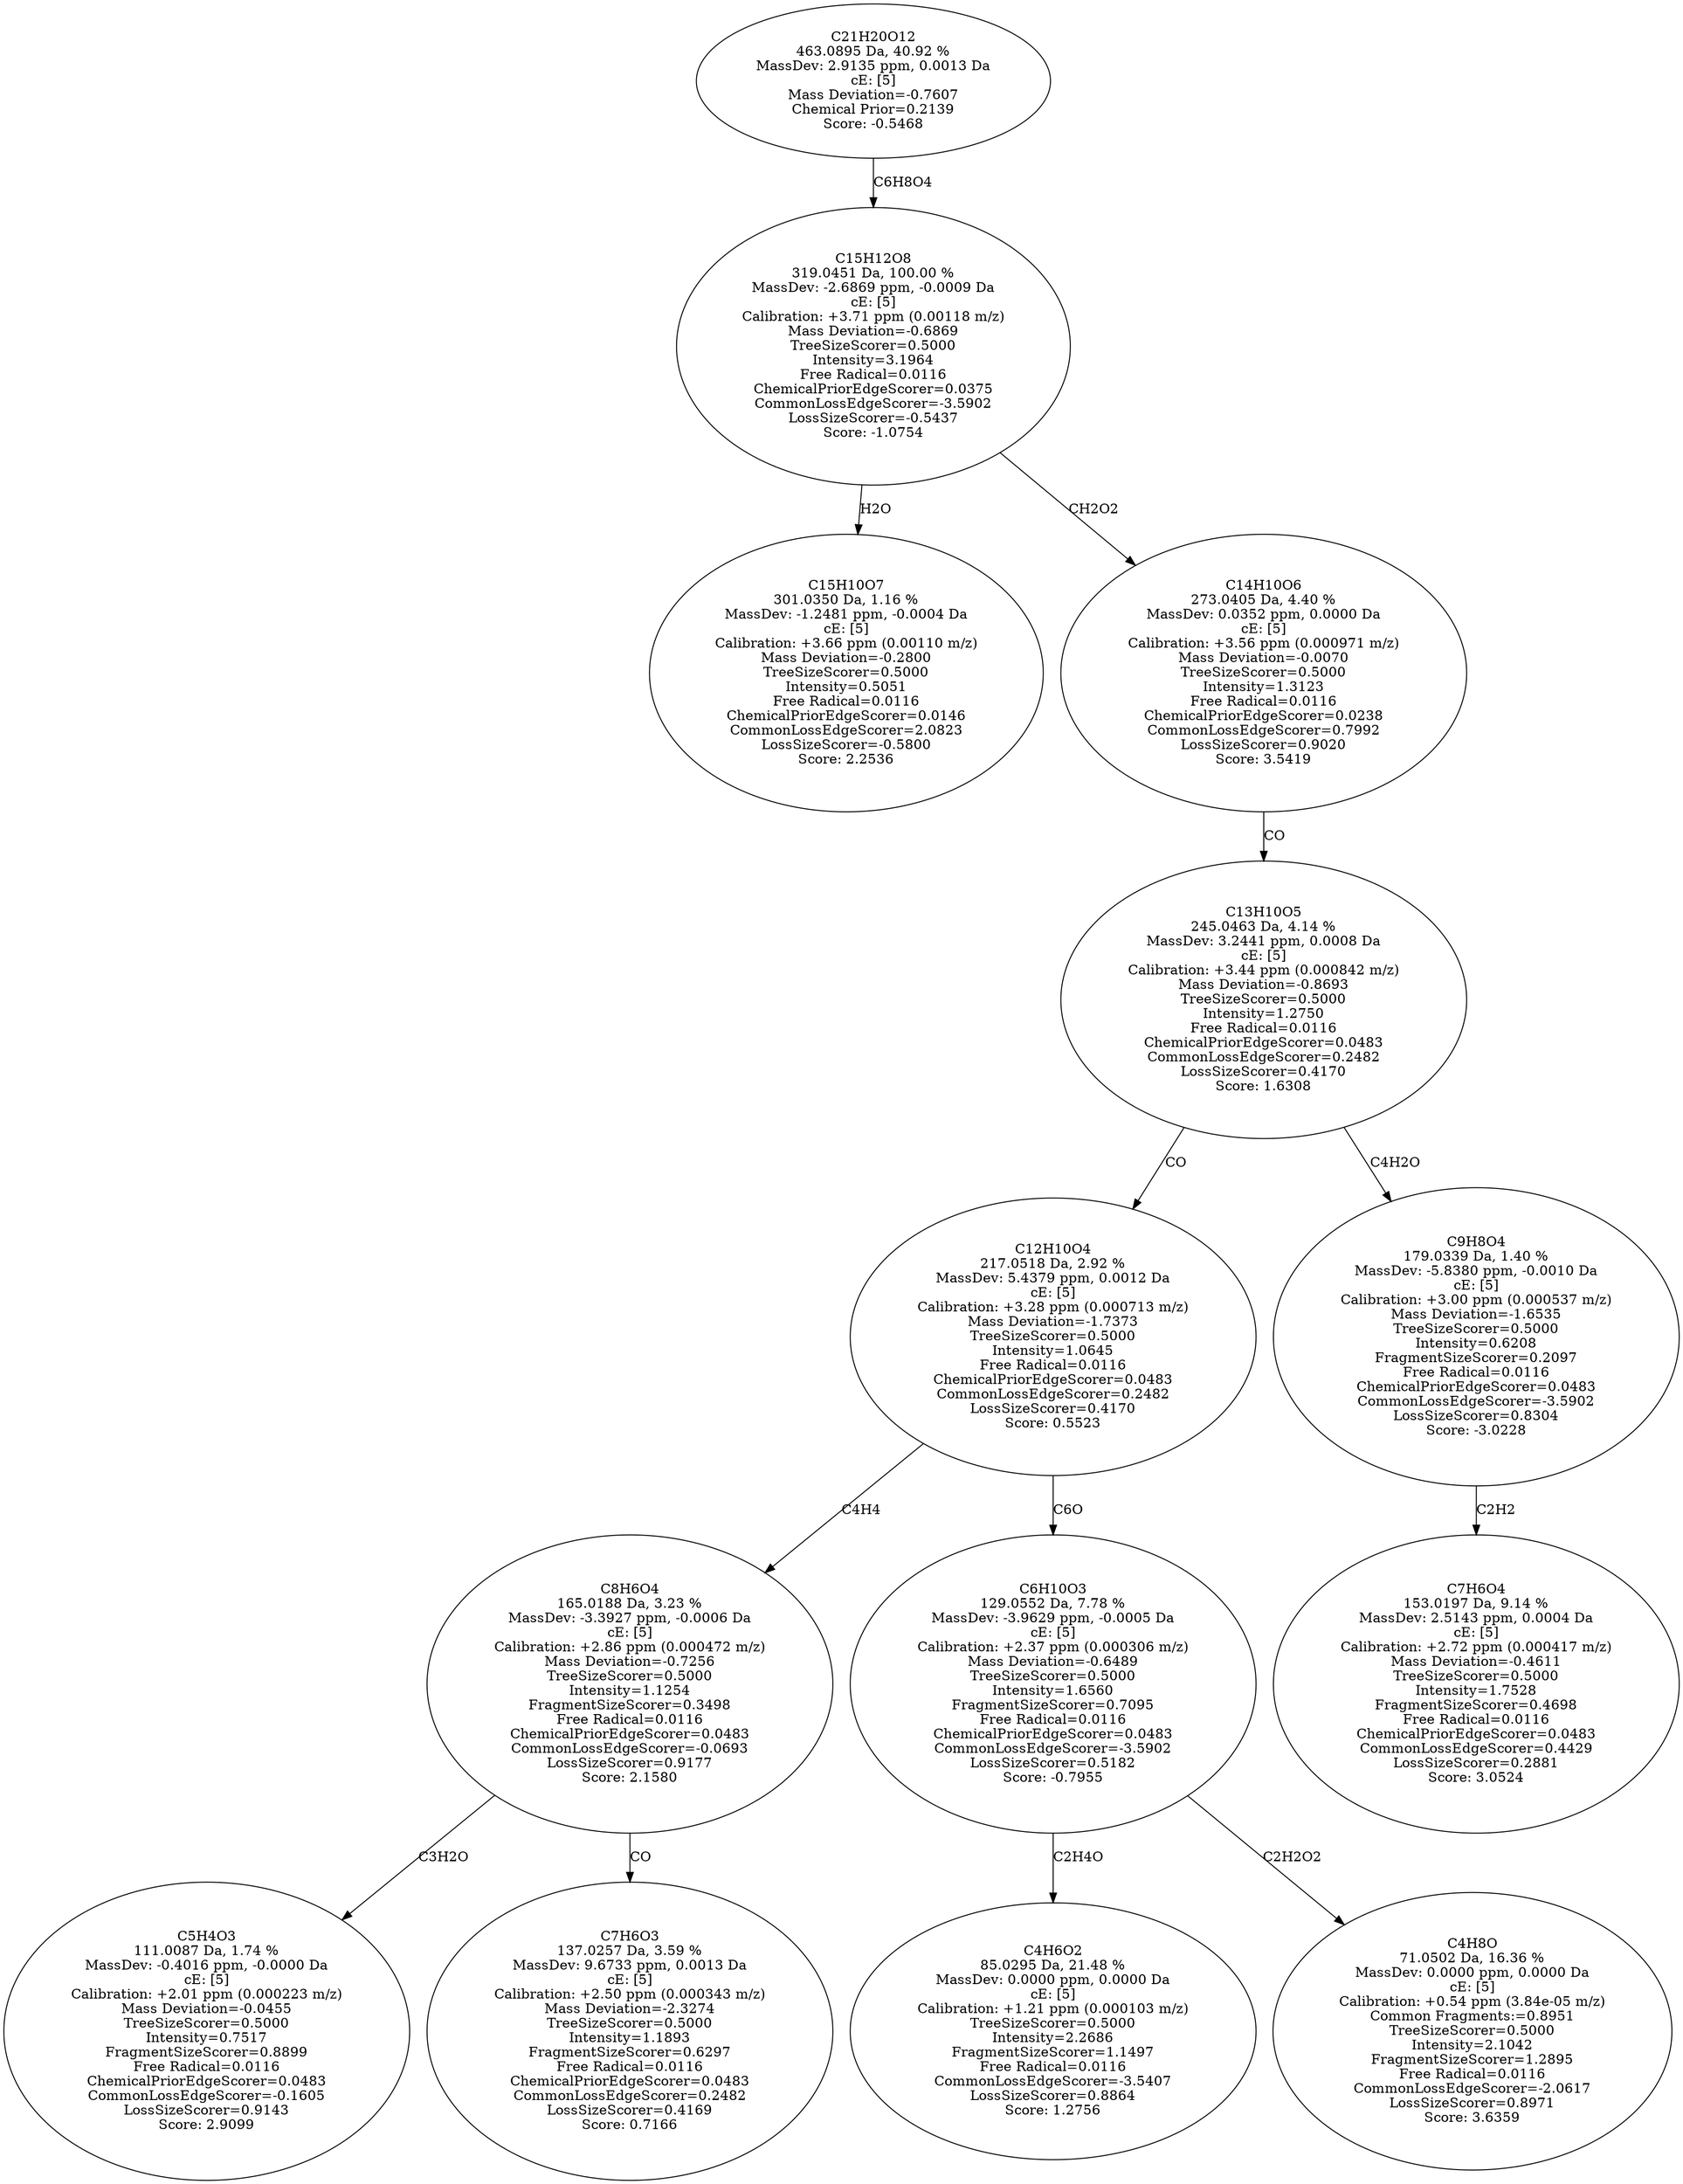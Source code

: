 strict digraph {
v1 [label="C15H10O7\n301.0350 Da, 1.16 %\nMassDev: -1.2481 ppm, -0.0004 Da\ncE: [5]\nCalibration: +3.66 ppm (0.00110 m/z)\nMass Deviation=-0.2800\nTreeSizeScorer=0.5000\nIntensity=0.5051\nFree Radical=0.0116\nChemicalPriorEdgeScorer=0.0146\nCommonLossEdgeScorer=2.0823\nLossSizeScorer=-0.5800\nScore: 2.2536"];
v2 [label="C5H4O3\n111.0087 Da, 1.74 %\nMassDev: -0.4016 ppm, -0.0000 Da\ncE: [5]\nCalibration: +2.01 ppm (0.000223 m/z)\nMass Deviation=-0.0455\nTreeSizeScorer=0.5000\nIntensity=0.7517\nFragmentSizeScorer=0.8899\nFree Radical=0.0116\nChemicalPriorEdgeScorer=0.0483\nCommonLossEdgeScorer=-0.1605\nLossSizeScorer=0.9143\nScore: 2.9099"];
v3 [label="C7H6O3\n137.0257 Da, 3.59 %\nMassDev: 9.6733 ppm, 0.0013 Da\ncE: [5]\nCalibration: +2.50 ppm (0.000343 m/z)\nMass Deviation=-2.3274\nTreeSizeScorer=0.5000\nIntensity=1.1893\nFragmentSizeScorer=0.6297\nFree Radical=0.0116\nChemicalPriorEdgeScorer=0.0483\nCommonLossEdgeScorer=0.2482\nLossSizeScorer=0.4169\nScore: 0.7166"];
v4 [label="C8H6O4\n165.0188 Da, 3.23 %\nMassDev: -3.3927 ppm, -0.0006 Da\ncE: [5]\nCalibration: +2.86 ppm (0.000472 m/z)\nMass Deviation=-0.7256\nTreeSizeScorer=0.5000\nIntensity=1.1254\nFragmentSizeScorer=0.3498\nFree Radical=0.0116\nChemicalPriorEdgeScorer=0.0483\nCommonLossEdgeScorer=-0.0693\nLossSizeScorer=0.9177\nScore: 2.1580"];
v5 [label="C4H6O2\n85.0295 Da, 21.48 %\nMassDev: 0.0000 ppm, 0.0000 Da\ncE: [5]\nCalibration: +1.21 ppm (0.000103 m/z)\nTreeSizeScorer=0.5000\nIntensity=2.2686\nFragmentSizeScorer=1.1497\nFree Radical=0.0116\nCommonLossEdgeScorer=-3.5407\nLossSizeScorer=0.8864\nScore: 1.2756"];
v6 [label="C4H8O\n71.0502 Da, 16.36 %\nMassDev: 0.0000 ppm, 0.0000 Da\ncE: [5]\nCalibration: +0.54 ppm (3.84e-05 m/z)\nCommon Fragments:=0.8951\nTreeSizeScorer=0.5000\nIntensity=2.1042\nFragmentSizeScorer=1.2895\nFree Radical=0.0116\nCommonLossEdgeScorer=-2.0617\nLossSizeScorer=0.8971\nScore: 3.6359"];
v7 [label="C6H10O3\n129.0552 Da, 7.78 %\nMassDev: -3.9629 ppm, -0.0005 Da\ncE: [5]\nCalibration: +2.37 ppm (0.000306 m/z)\nMass Deviation=-0.6489\nTreeSizeScorer=0.5000\nIntensity=1.6560\nFragmentSizeScorer=0.7095\nFree Radical=0.0116\nChemicalPriorEdgeScorer=0.0483\nCommonLossEdgeScorer=-3.5902\nLossSizeScorer=0.5182\nScore: -0.7955"];
v8 [label="C12H10O4\n217.0518 Da, 2.92 %\nMassDev: 5.4379 ppm, 0.0012 Da\ncE: [5]\nCalibration: +3.28 ppm (0.000713 m/z)\nMass Deviation=-1.7373\nTreeSizeScorer=0.5000\nIntensity=1.0645\nFree Radical=0.0116\nChemicalPriorEdgeScorer=0.0483\nCommonLossEdgeScorer=0.2482\nLossSizeScorer=0.4170\nScore: 0.5523"];
v9 [label="C7H6O4\n153.0197 Da, 9.14 %\nMassDev: 2.5143 ppm, 0.0004 Da\ncE: [5]\nCalibration: +2.72 ppm (0.000417 m/z)\nMass Deviation=-0.4611\nTreeSizeScorer=0.5000\nIntensity=1.7528\nFragmentSizeScorer=0.4698\nFree Radical=0.0116\nChemicalPriorEdgeScorer=0.0483\nCommonLossEdgeScorer=0.4429\nLossSizeScorer=0.2881\nScore: 3.0524"];
v10 [label="C9H8O4\n179.0339 Da, 1.40 %\nMassDev: -5.8380 ppm, -0.0010 Da\ncE: [5]\nCalibration: +3.00 ppm (0.000537 m/z)\nMass Deviation=-1.6535\nTreeSizeScorer=0.5000\nIntensity=0.6208\nFragmentSizeScorer=0.2097\nFree Radical=0.0116\nChemicalPriorEdgeScorer=0.0483\nCommonLossEdgeScorer=-3.5902\nLossSizeScorer=0.8304\nScore: -3.0228"];
v11 [label="C13H10O5\n245.0463 Da, 4.14 %\nMassDev: 3.2441 ppm, 0.0008 Da\ncE: [5]\nCalibration: +3.44 ppm (0.000842 m/z)\nMass Deviation=-0.8693\nTreeSizeScorer=0.5000\nIntensity=1.2750\nFree Radical=0.0116\nChemicalPriorEdgeScorer=0.0483\nCommonLossEdgeScorer=0.2482\nLossSizeScorer=0.4170\nScore: 1.6308"];
v12 [label="C14H10O6\n273.0405 Da, 4.40 %\nMassDev: 0.0352 ppm, 0.0000 Da\ncE: [5]\nCalibration: +3.56 ppm (0.000971 m/z)\nMass Deviation=-0.0070\nTreeSizeScorer=0.5000\nIntensity=1.3123\nFree Radical=0.0116\nChemicalPriorEdgeScorer=0.0238\nCommonLossEdgeScorer=0.7992\nLossSizeScorer=0.9020\nScore: 3.5419"];
v13 [label="C15H12O8\n319.0451 Da, 100.00 %\nMassDev: -2.6869 ppm, -0.0009 Da\ncE: [5]\nCalibration: +3.71 ppm (0.00118 m/z)\nMass Deviation=-0.6869\nTreeSizeScorer=0.5000\nIntensity=3.1964\nFree Radical=0.0116\nChemicalPriorEdgeScorer=0.0375\nCommonLossEdgeScorer=-3.5902\nLossSizeScorer=-0.5437\nScore: -1.0754"];
v14 [label="C21H20O12\n463.0895 Da, 40.92 %\nMassDev: 2.9135 ppm, 0.0013 Da\ncE: [5]\nMass Deviation=-0.7607\nChemical Prior=0.2139\nScore: -0.5468"];
v13 -> v1 [label="H2O"];
v4 -> v2 [label="C3H2O"];
v4 -> v3 [label="CO"];
v8 -> v4 [label="C4H4"];
v7 -> v5 [label="C2H4O"];
v7 -> v6 [label="C2H2O2"];
v8 -> v7 [label="C6O"];
v11 -> v8 [label="CO"];
v10 -> v9 [label="C2H2"];
v11 -> v10 [label="C4H2O"];
v12 -> v11 [label="CO"];
v13 -> v12 [label="CH2O2"];
v14 -> v13 [label="C6H8O4"];
}